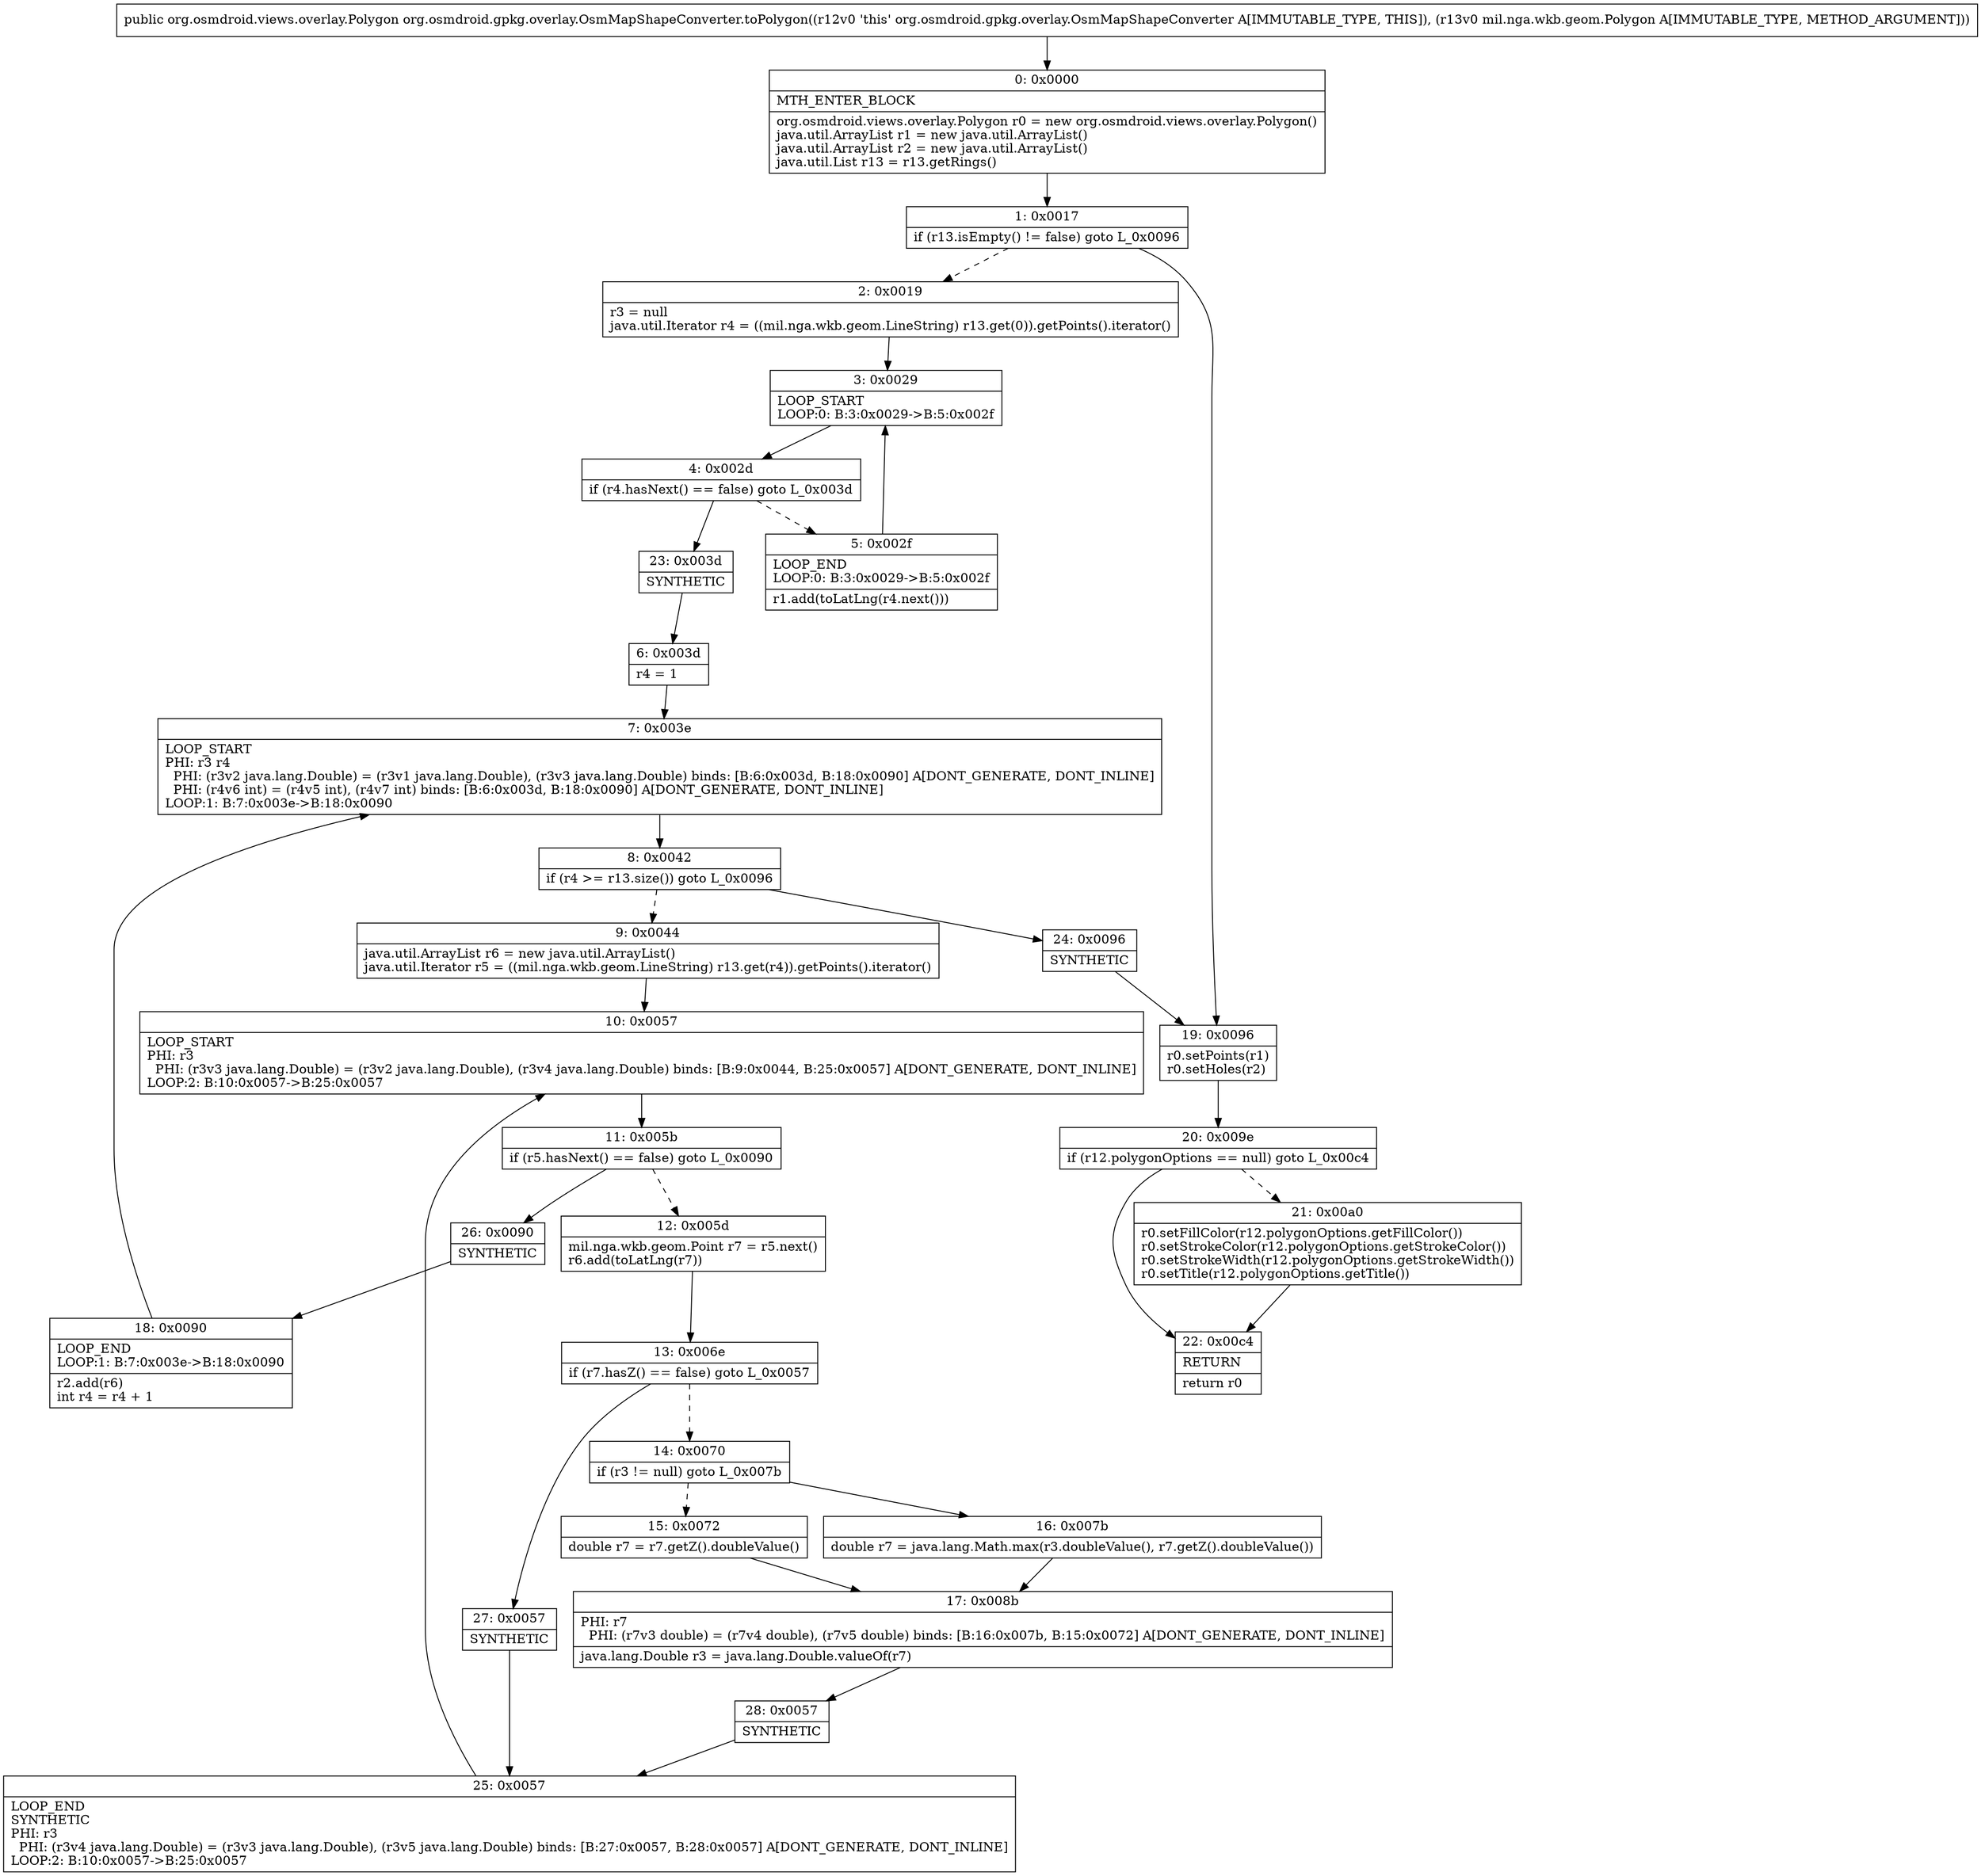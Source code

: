 digraph "CFG fororg.osmdroid.gpkg.overlay.OsmMapShapeConverter.toPolygon(Lmil\/nga\/wkb\/geom\/Polygon;)Lorg\/osmdroid\/views\/overlay\/Polygon;" {
Node_0 [shape=record,label="{0\:\ 0x0000|MTH_ENTER_BLOCK\l|org.osmdroid.views.overlay.Polygon r0 = new org.osmdroid.views.overlay.Polygon()\ljava.util.ArrayList r1 = new java.util.ArrayList()\ljava.util.ArrayList r2 = new java.util.ArrayList()\ljava.util.List r13 = r13.getRings()\l}"];
Node_1 [shape=record,label="{1\:\ 0x0017|if (r13.isEmpty() != false) goto L_0x0096\l}"];
Node_2 [shape=record,label="{2\:\ 0x0019|r3 = null\ljava.util.Iterator r4 = ((mil.nga.wkb.geom.LineString) r13.get(0)).getPoints().iterator()\l}"];
Node_3 [shape=record,label="{3\:\ 0x0029|LOOP_START\lLOOP:0: B:3:0x0029\-\>B:5:0x002f\l}"];
Node_4 [shape=record,label="{4\:\ 0x002d|if (r4.hasNext() == false) goto L_0x003d\l}"];
Node_5 [shape=record,label="{5\:\ 0x002f|LOOP_END\lLOOP:0: B:3:0x0029\-\>B:5:0x002f\l|r1.add(toLatLng(r4.next()))\l}"];
Node_6 [shape=record,label="{6\:\ 0x003d|r4 = 1\l}"];
Node_7 [shape=record,label="{7\:\ 0x003e|LOOP_START\lPHI: r3 r4 \l  PHI: (r3v2 java.lang.Double) = (r3v1 java.lang.Double), (r3v3 java.lang.Double) binds: [B:6:0x003d, B:18:0x0090] A[DONT_GENERATE, DONT_INLINE]\l  PHI: (r4v6 int) = (r4v5 int), (r4v7 int) binds: [B:6:0x003d, B:18:0x0090] A[DONT_GENERATE, DONT_INLINE]\lLOOP:1: B:7:0x003e\-\>B:18:0x0090\l}"];
Node_8 [shape=record,label="{8\:\ 0x0042|if (r4 \>= r13.size()) goto L_0x0096\l}"];
Node_9 [shape=record,label="{9\:\ 0x0044|java.util.ArrayList r6 = new java.util.ArrayList()\ljava.util.Iterator r5 = ((mil.nga.wkb.geom.LineString) r13.get(r4)).getPoints().iterator()\l}"];
Node_10 [shape=record,label="{10\:\ 0x0057|LOOP_START\lPHI: r3 \l  PHI: (r3v3 java.lang.Double) = (r3v2 java.lang.Double), (r3v4 java.lang.Double) binds: [B:9:0x0044, B:25:0x0057] A[DONT_GENERATE, DONT_INLINE]\lLOOP:2: B:10:0x0057\-\>B:25:0x0057\l}"];
Node_11 [shape=record,label="{11\:\ 0x005b|if (r5.hasNext() == false) goto L_0x0090\l}"];
Node_12 [shape=record,label="{12\:\ 0x005d|mil.nga.wkb.geom.Point r7 = r5.next()\lr6.add(toLatLng(r7))\l}"];
Node_13 [shape=record,label="{13\:\ 0x006e|if (r7.hasZ() == false) goto L_0x0057\l}"];
Node_14 [shape=record,label="{14\:\ 0x0070|if (r3 != null) goto L_0x007b\l}"];
Node_15 [shape=record,label="{15\:\ 0x0072|double r7 = r7.getZ().doubleValue()\l}"];
Node_16 [shape=record,label="{16\:\ 0x007b|double r7 = java.lang.Math.max(r3.doubleValue(), r7.getZ().doubleValue())\l}"];
Node_17 [shape=record,label="{17\:\ 0x008b|PHI: r7 \l  PHI: (r7v3 double) = (r7v4 double), (r7v5 double) binds: [B:16:0x007b, B:15:0x0072] A[DONT_GENERATE, DONT_INLINE]\l|java.lang.Double r3 = java.lang.Double.valueOf(r7)\l}"];
Node_18 [shape=record,label="{18\:\ 0x0090|LOOP_END\lLOOP:1: B:7:0x003e\-\>B:18:0x0090\l|r2.add(r6)\lint r4 = r4 + 1\l}"];
Node_19 [shape=record,label="{19\:\ 0x0096|r0.setPoints(r1)\lr0.setHoles(r2)\l}"];
Node_20 [shape=record,label="{20\:\ 0x009e|if (r12.polygonOptions == null) goto L_0x00c4\l}"];
Node_21 [shape=record,label="{21\:\ 0x00a0|r0.setFillColor(r12.polygonOptions.getFillColor())\lr0.setStrokeColor(r12.polygonOptions.getStrokeColor())\lr0.setStrokeWidth(r12.polygonOptions.getStrokeWidth())\lr0.setTitle(r12.polygonOptions.getTitle())\l}"];
Node_22 [shape=record,label="{22\:\ 0x00c4|RETURN\l|return r0\l}"];
Node_23 [shape=record,label="{23\:\ 0x003d|SYNTHETIC\l}"];
Node_24 [shape=record,label="{24\:\ 0x0096|SYNTHETIC\l}"];
Node_25 [shape=record,label="{25\:\ 0x0057|LOOP_END\lSYNTHETIC\lPHI: r3 \l  PHI: (r3v4 java.lang.Double) = (r3v3 java.lang.Double), (r3v5 java.lang.Double) binds: [B:27:0x0057, B:28:0x0057] A[DONT_GENERATE, DONT_INLINE]\lLOOP:2: B:10:0x0057\-\>B:25:0x0057\l}"];
Node_26 [shape=record,label="{26\:\ 0x0090|SYNTHETIC\l}"];
Node_27 [shape=record,label="{27\:\ 0x0057|SYNTHETIC\l}"];
Node_28 [shape=record,label="{28\:\ 0x0057|SYNTHETIC\l}"];
MethodNode[shape=record,label="{public org.osmdroid.views.overlay.Polygon org.osmdroid.gpkg.overlay.OsmMapShapeConverter.toPolygon((r12v0 'this' org.osmdroid.gpkg.overlay.OsmMapShapeConverter A[IMMUTABLE_TYPE, THIS]), (r13v0 mil.nga.wkb.geom.Polygon A[IMMUTABLE_TYPE, METHOD_ARGUMENT])) }"];
MethodNode -> Node_0;
Node_0 -> Node_1;
Node_1 -> Node_2[style=dashed];
Node_1 -> Node_19;
Node_2 -> Node_3;
Node_3 -> Node_4;
Node_4 -> Node_5[style=dashed];
Node_4 -> Node_23;
Node_5 -> Node_3;
Node_6 -> Node_7;
Node_7 -> Node_8;
Node_8 -> Node_9[style=dashed];
Node_8 -> Node_24;
Node_9 -> Node_10;
Node_10 -> Node_11;
Node_11 -> Node_12[style=dashed];
Node_11 -> Node_26;
Node_12 -> Node_13;
Node_13 -> Node_14[style=dashed];
Node_13 -> Node_27;
Node_14 -> Node_15[style=dashed];
Node_14 -> Node_16;
Node_15 -> Node_17;
Node_16 -> Node_17;
Node_17 -> Node_28;
Node_18 -> Node_7;
Node_19 -> Node_20;
Node_20 -> Node_21[style=dashed];
Node_20 -> Node_22;
Node_21 -> Node_22;
Node_23 -> Node_6;
Node_24 -> Node_19;
Node_25 -> Node_10;
Node_26 -> Node_18;
Node_27 -> Node_25;
Node_28 -> Node_25;
}

